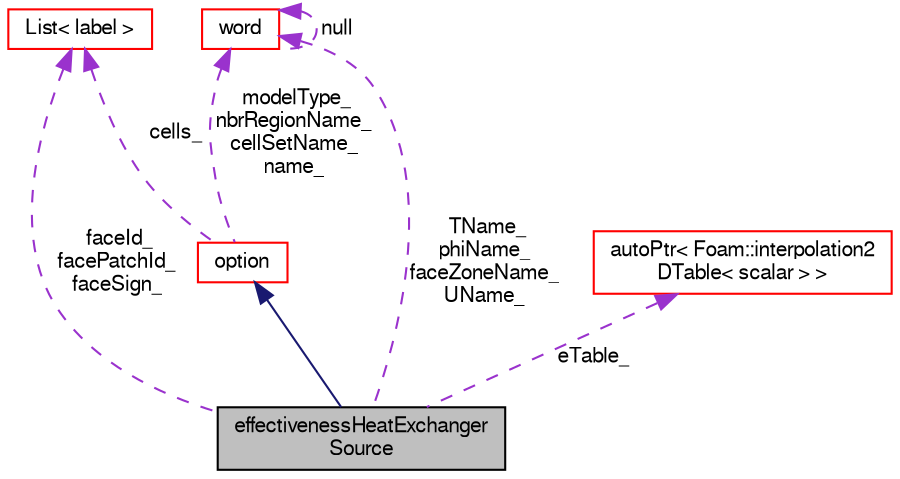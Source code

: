 digraph "effectivenessHeatExchangerSource"
{
  bgcolor="transparent";
  edge [fontname="FreeSans",fontsize="10",labelfontname="FreeSans",labelfontsize="10"];
  node [fontname="FreeSans",fontsize="10",shape=record];
  Node2 [label="effectivenessHeatExchanger\lSource",height=0.2,width=0.4,color="black", fillcolor="grey75", style="filled", fontcolor="black"];
  Node3 -> Node2 [dir="back",color="midnightblue",fontsize="10",style="solid",fontname="FreeSans"];
  Node3 [label="option",height=0.2,width=0.4,color="red",URL="$a23446.html",tooltip="Finite volume options abtract base class. Provides a base set of controls, e.g. "];
  Node40 -> Node3 [dir="back",color="darkorchid3",fontsize="10",style="dashed",label=" cells_" ,fontname="FreeSans"];
  Node40 [label="List\< label \>",height=0.2,width=0.4,color="red",URL="$a25694.html"];
  Node16 -> Node3 [dir="back",color="darkorchid3",fontsize="10",style="dashed",label=" modelType_\nnbrRegionName_\ncellSetName_\nname_" ,fontname="FreeSans"];
  Node16 [label="word",height=0.2,width=0.4,color="red",URL="$a28258.html",tooltip="A class for handling words, derived from string. "];
  Node16 -> Node16 [dir="back",color="darkorchid3",fontsize="10",style="dashed",label=" null" ,fontname="FreeSans"];
  Node52 -> Node2 [dir="back",color="darkorchid3",fontsize="10",style="dashed",label=" eTable_" ,fontname="FreeSans"];
  Node52 [label="autoPtr\< Foam::interpolation2\lDTable\< scalar \> \>",height=0.2,width=0.4,color="red",URL="$a25958.html"];
  Node40 -> Node2 [dir="back",color="darkorchid3",fontsize="10",style="dashed",label=" faceId_\nfacePatchId_\nfaceSign_" ,fontname="FreeSans"];
  Node16 -> Node2 [dir="back",color="darkorchid3",fontsize="10",style="dashed",label=" TName_\nphiName_\nfaceZoneName_\nUName_" ,fontname="FreeSans"];
}
